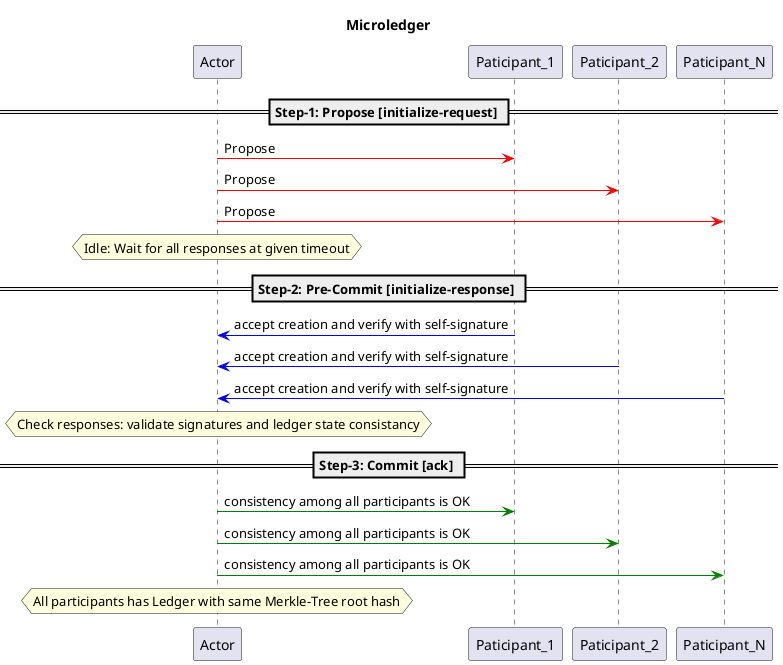 @startuml
title Microledger

== Step-1: Propose [initialize-request] ==
Actor -[#red]> Paticipant_1: Propose
Actor -[#red]> Paticipant_2: Propose
Actor -[#red]> Paticipant_N: Propose
hnote over Actor : Idle: Wait for all responses at given timeout


== Step-2: Pre-Commit [initialize-response] ==
Paticipant_1 -[#blue]> Actor: accept creation and verify with self-signature
Paticipant_2 -[#blue]> Actor: accept creation and verify with self-signature
Paticipant_N -[#blue]> Actor: accept creation and verify with self-signature
hnote over Actor : Check responses: validate signatures and ledger state consistancy

== Step-3: Commit [ack] ==
Actor -[#green]> Paticipant_1: consistency among all participants is OK
Actor -[#green]> Paticipant_2: consistency among all participants is OK
Actor -[#green]> Paticipant_N: consistency among all participants is OK
hnote over Actor : All participants has Ledger with same Merkle-Tree root hash
@enduml
